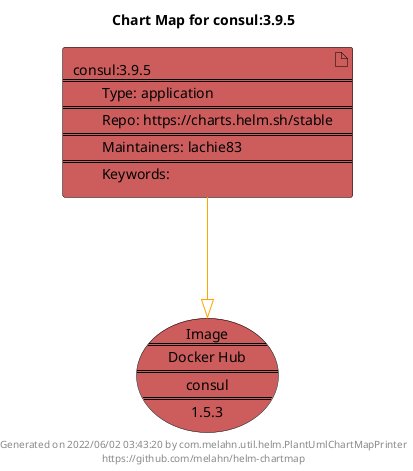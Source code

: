 @startuml
skinparam linetype ortho
skinparam backgroundColor white
skinparam usecaseBorderColor black
skinparam usecaseArrowColor LightSlateGray
skinparam artifactBorderColor black
skinparam artifactArrowColor LightSlateGray

title Chart Map for consul:3.9.5

'There is one referenced Helm Chart
artifact "consul:3.9.5\n====\n\tType: application\n====\n\tRepo: https://charts.helm.sh/stable\n====\n\tMaintainers: lachie83\n====\n\tKeywords: " as consul_3_9_5 #IndianRed

'There is one referenced Docker Image
usecase "Image\n====\nDocker Hub\n====\nconsul\n====\n1.5.3" as consul_1_5_3 #IndianRed

'Chart Dependencies
consul_3_9_5--[#orange]-|>consul_1_5_3

center footer Generated on 2022/06/02 03:43:20 by com.melahn.util.helm.PlantUmlChartMapPrinter\nhttps://github.com/melahn/helm-chartmap
@enduml
